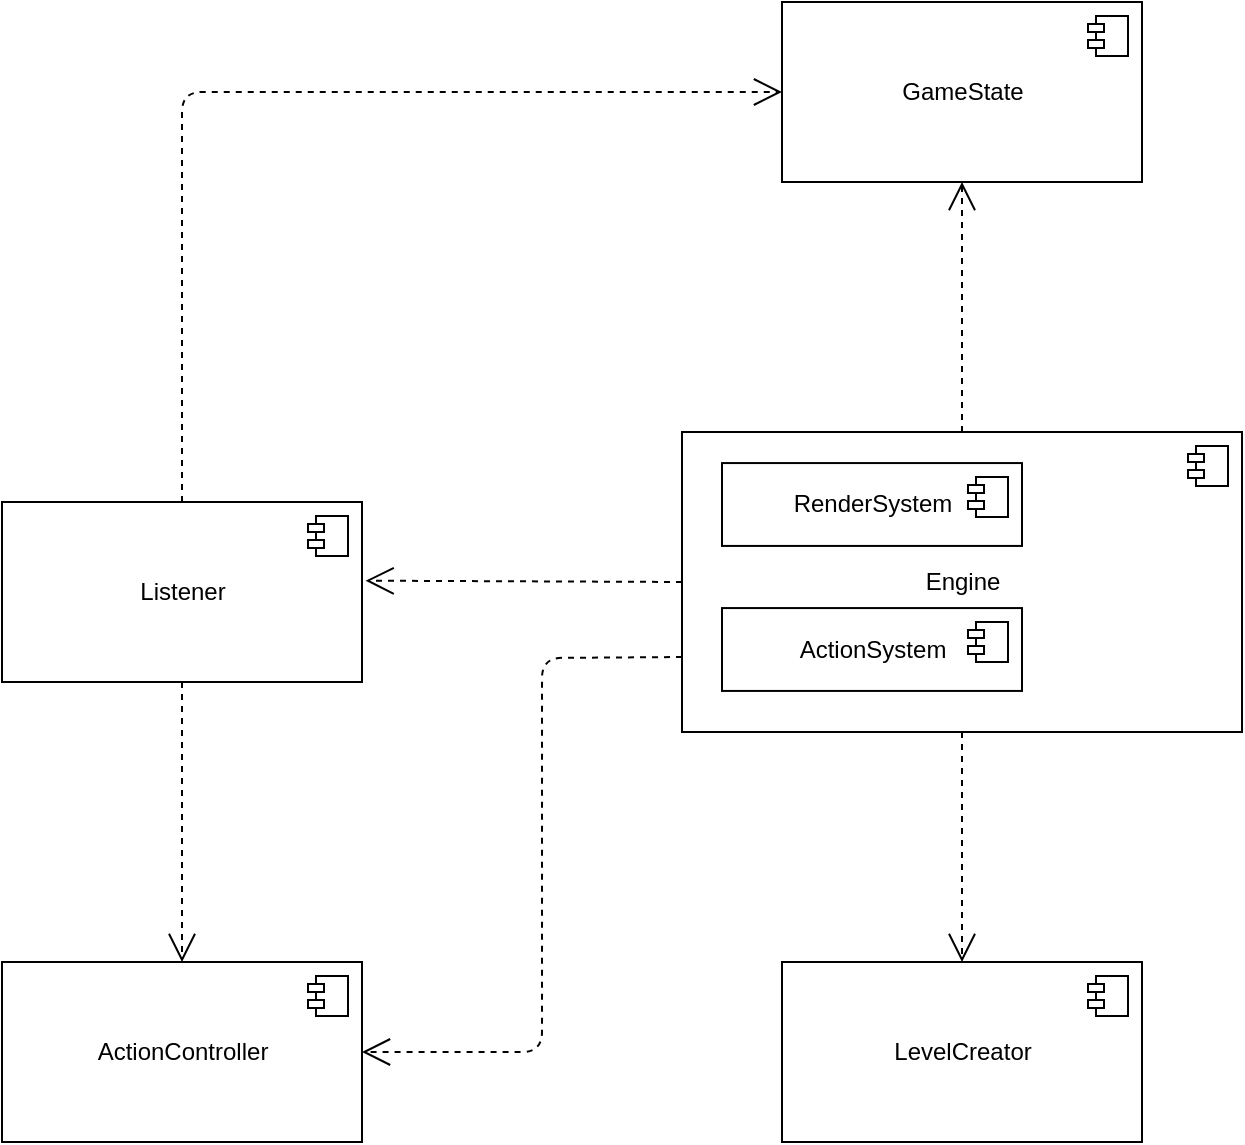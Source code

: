 <mxfile version="12.7.9" type="github"><diagram id="N31-JwMo05eNPpXGBeoK" name="Page-1"><mxGraphModel dx="2295" dy="2013" grid="1" gridSize="10" guides="1" tooltips="1" connect="1" arrows="1" fold="1" page="1" pageScale="1" pageWidth="827" pageHeight="1169" math="0" shadow="0"><root><mxCell id="0"/><mxCell id="1" parent="0"/><mxCell id="xR46NYENcw-1pqwuRcaK-1" value="Listener" style="html=1;dropTarget=0;" vertex="1" parent="1"><mxGeometry x="-110" y="80" width="180" height="90" as="geometry"/></mxCell><mxCell id="xR46NYENcw-1pqwuRcaK-2" value="" style="shape=component;jettyWidth=8;jettyHeight=4;" vertex="1" parent="xR46NYENcw-1pqwuRcaK-1"><mxGeometry x="1" width="20" height="20" relative="1" as="geometry"><mxPoint x="-27" y="7" as="offset"/></mxGeometry></mxCell><mxCell id="xR46NYENcw-1pqwuRcaK-3" value="LevelCreator" style="html=1;dropTarget=0;" vertex="1" parent="1"><mxGeometry x="280" y="310" width="180" height="90" as="geometry"/></mxCell><mxCell id="xR46NYENcw-1pqwuRcaK-4" value="" style="shape=component;jettyWidth=8;jettyHeight=4;" vertex="1" parent="xR46NYENcw-1pqwuRcaK-3"><mxGeometry x="1" width="20" height="20" relative="1" as="geometry"><mxPoint x="-27" y="7" as="offset"/></mxGeometry></mxCell><mxCell id="xR46NYENcw-1pqwuRcaK-12" value="GameState" style="html=1;dropTarget=0;" vertex="1" parent="1"><mxGeometry x="280" y="-170" width="180" height="90" as="geometry"/></mxCell><mxCell id="xR46NYENcw-1pqwuRcaK-13" value="" style="shape=component;jettyWidth=8;jettyHeight=4;" vertex="1" parent="xR46NYENcw-1pqwuRcaK-12"><mxGeometry x="1" width="20" height="20" relative="1" as="geometry"><mxPoint x="-27" y="7" as="offset"/></mxGeometry></mxCell><mxCell id="xR46NYENcw-1pqwuRcaK-16" value="" style="endArrow=open;endSize=12;dashed=1;html=1;entryX=1.01;entryY=0.437;entryDx=0;entryDy=0;entryPerimeter=0;exitX=0;exitY=0.5;exitDx=0;exitDy=0;" edge="1" parent="1" source="xR46NYENcw-1pqwuRcaK-7" target="xR46NYENcw-1pqwuRcaK-1"><mxGeometry width="160" relative="1" as="geometry"><mxPoint x="260" y="160" as="sourcePoint"/><mxPoint x="270" y="200" as="targetPoint"/></mxGeometry></mxCell><mxCell id="xR46NYENcw-1pqwuRcaK-17" value="" style="endArrow=open;endSize=12;dashed=1;html=1;exitX=0.5;exitY=1;exitDx=0;exitDy=0;entryX=0.5;entryY=0;entryDx=0;entryDy=0;" edge="1" parent="1" source="xR46NYENcw-1pqwuRcaK-7" target="xR46NYENcw-1pqwuRcaK-3"><mxGeometry width="160" relative="1" as="geometry"><mxPoint x="280.0" y="214.95" as="sourcePoint"/><mxPoint x="71.26" y="214.41" as="targetPoint"/></mxGeometry></mxCell><mxCell id="xR46NYENcw-1pqwuRcaK-20" value="" style="endArrow=open;endSize=12;dashed=1;html=1;exitX=0.5;exitY=0;exitDx=0;exitDy=0;entryX=0;entryY=0.5;entryDx=0;entryDy=0;" edge="1" parent="1" source="xR46NYENcw-1pqwuRcaK-1" target="xR46NYENcw-1pqwuRcaK-12"><mxGeometry width="160" relative="1" as="geometry"><mxPoint x="88.74" y="-109.46" as="sourcePoint"/><mxPoint x="-120.0" y="-110.0" as="targetPoint"/><Array as="points"><mxPoint x="-20" y="-125"/></Array></mxGeometry></mxCell><mxCell id="xR46NYENcw-1pqwuRcaK-21" value="" style="endArrow=open;endSize=12;dashed=1;html=1;exitX=0.5;exitY=0;exitDx=0;exitDy=0;entryX=0.5;entryY=1;entryDx=0;entryDy=0;" edge="1" parent="1" source="xR46NYENcw-1pqwuRcaK-7" target="xR46NYENcw-1pqwuRcaK-12"><mxGeometry width="160" relative="1" as="geometry"><mxPoint x="588.74" y="10.54" as="sourcePoint"/><mxPoint x="380.0" y="10.0" as="targetPoint"/></mxGeometry></mxCell><mxCell id="xR46NYENcw-1pqwuRcaK-27" value="" style="group" vertex="1" connectable="0" parent="1"><mxGeometry x="230" y="45" width="280" height="160" as="geometry"/></mxCell><mxCell id="xR46NYENcw-1pqwuRcaK-7" value="Engine" style="html=1;dropTarget=0;" vertex="1" parent="xR46NYENcw-1pqwuRcaK-27"><mxGeometry width="280" height="150" as="geometry"/></mxCell><mxCell id="xR46NYENcw-1pqwuRcaK-8" value="" style="shape=component;jettyWidth=8;jettyHeight=4;" vertex="1" parent="xR46NYENcw-1pqwuRcaK-7"><mxGeometry x="1" width="20" height="20" relative="1" as="geometry"><mxPoint x="-27" y="7" as="offset"/></mxGeometry></mxCell><mxCell id="xR46NYENcw-1pqwuRcaK-23" value="RenderSystem" style="html=1;dropTarget=0;" vertex="1" parent="xR46NYENcw-1pqwuRcaK-27"><mxGeometry x="20" y="15.536" width="150" height="41.429" as="geometry"/></mxCell><mxCell id="xR46NYENcw-1pqwuRcaK-24" value="" style="shape=component;jettyWidth=8;jettyHeight=4;" vertex="1" parent="xR46NYENcw-1pqwuRcaK-23"><mxGeometry x="1" width="20" height="20" relative="1" as="geometry"><mxPoint x="-27" y="7" as="offset"/></mxGeometry></mxCell><mxCell id="xR46NYENcw-1pqwuRcaK-25" value="ActionSystem" style="html=1;dropTarget=0;" vertex="1" parent="xR46NYENcw-1pqwuRcaK-27"><mxGeometry x="20" y="88.036" width="150" height="41.429" as="geometry"/></mxCell><mxCell id="xR46NYENcw-1pqwuRcaK-26" value="" style="shape=component;jettyWidth=8;jettyHeight=4;" vertex="1" parent="xR46NYENcw-1pqwuRcaK-25"><mxGeometry x="1" width="20" height="20" relative="1" as="geometry"><mxPoint x="-27" y="7" as="offset"/></mxGeometry></mxCell><mxCell id="xR46NYENcw-1pqwuRcaK-31" value="ActionController" style="html=1;dropTarget=0;" vertex="1" parent="1"><mxGeometry x="-110" y="310" width="180" height="90" as="geometry"/></mxCell><mxCell id="xR46NYENcw-1pqwuRcaK-32" value="" style="shape=component;jettyWidth=8;jettyHeight=4;" vertex="1" parent="xR46NYENcw-1pqwuRcaK-31"><mxGeometry x="1" width="20" height="20" relative="1" as="geometry"><mxPoint x="-27" y="7" as="offset"/></mxGeometry></mxCell><mxCell id="xR46NYENcw-1pqwuRcaK-33" value="" style="endArrow=open;endSize=12;dashed=1;html=1;entryX=1;entryY=0.5;entryDx=0;entryDy=0;exitX=0;exitY=0.75;exitDx=0;exitDy=0;" edge="1" parent="1" source="xR46NYENcw-1pqwuRcaK-7" target="xR46NYENcw-1pqwuRcaK-31"><mxGeometry width="160" relative="1" as="geometry"><mxPoint x="230" y="250.67" as="sourcePoint"/><mxPoint x="71.8" y="250.0" as="targetPoint"/><Array as="points"><mxPoint x="160" y="158"/><mxPoint x="160" y="355"/></Array></mxGeometry></mxCell><mxCell id="xR46NYENcw-1pqwuRcaK-34" value="" style="endArrow=open;endSize=12;dashed=1;html=1;entryX=0.5;entryY=0;entryDx=0;entryDy=0;exitX=0.5;exitY=1;exitDx=0;exitDy=0;" edge="1" parent="1" source="xR46NYENcw-1pqwuRcaK-1" target="xR46NYENcw-1pqwuRcaK-31"><mxGeometry width="160" relative="1" as="geometry"><mxPoint x="158.2" y="250.67" as="sourcePoint"/><mxPoint x="1.847e-13" y="250.0" as="targetPoint"/></mxGeometry></mxCell></root></mxGraphModel></diagram></mxfile>